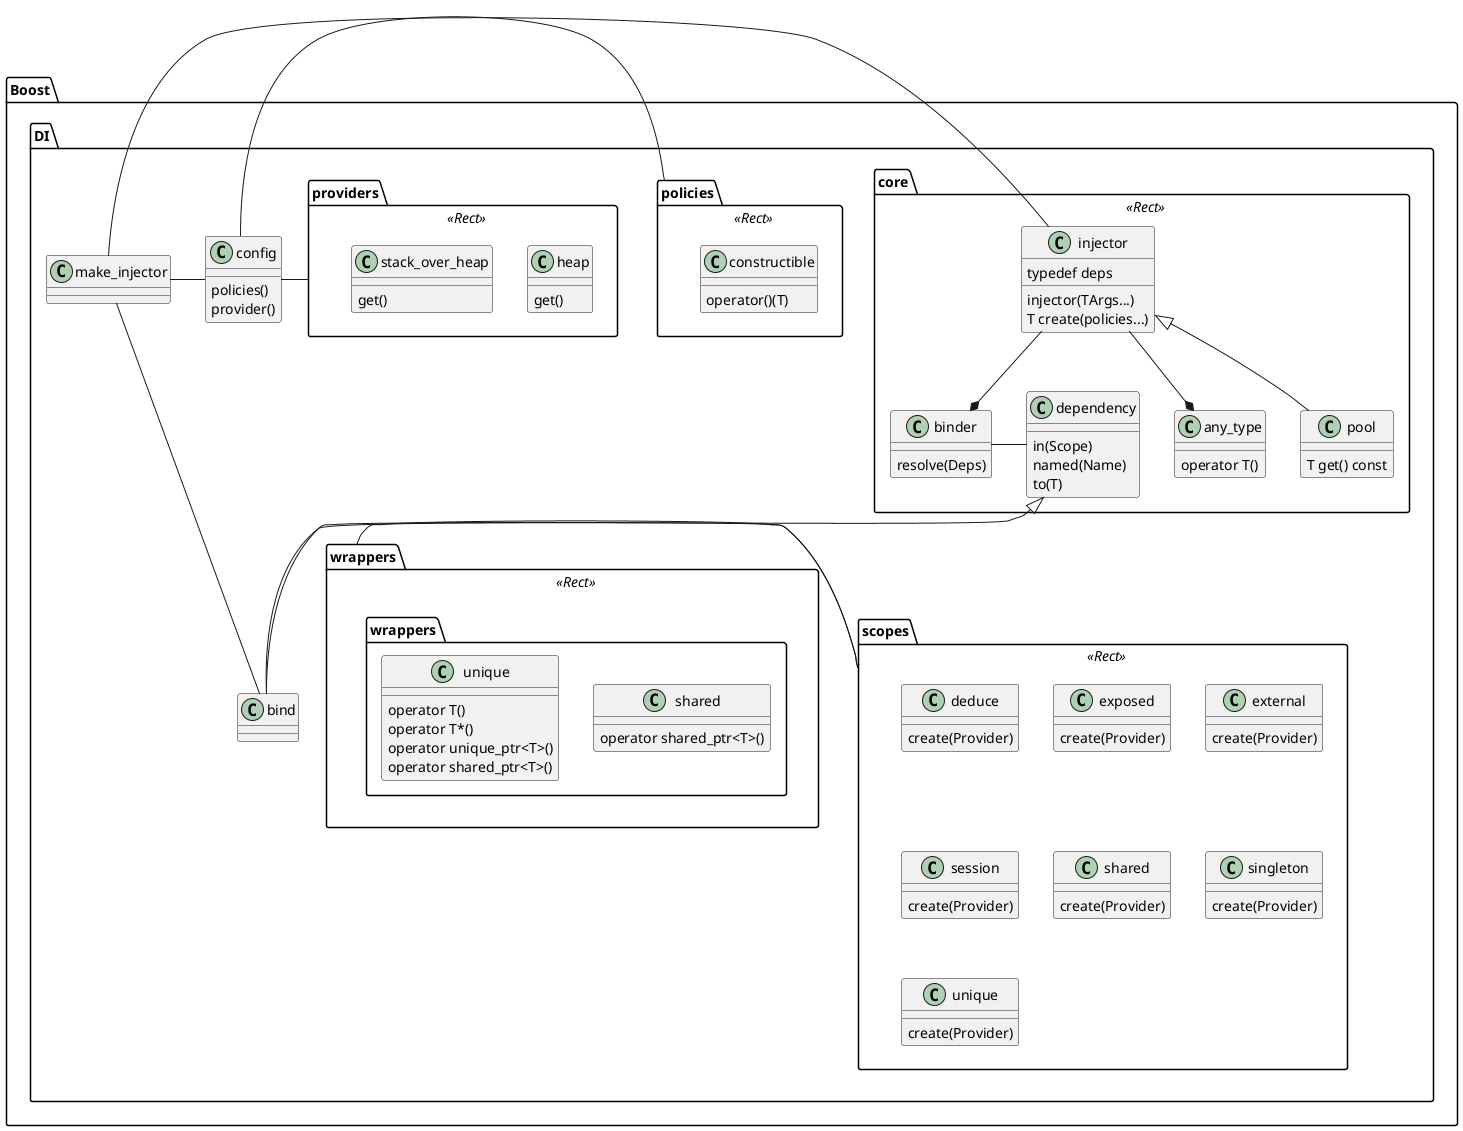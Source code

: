 '
' Copyright (c) 2012-2016 Krzysztof Jusiak (krzysztof at jusiak dot net)
'
' Distributed under the Boost Software License, Version 1.0.
' (See accompanying file LICENSE_1_0.txt or copy at http://www.boost.org/LICENSE_1_0.txt)
'
@startuml

package Boost.DI {

    package core <<Rect>> {
        class any_type {
            operator T()
        }
        class binder {
            resolve(Deps)
        }
        class dependency {
            in(Scope)
            named(Name)
            to(T)
        }
        class injector {
            typedef deps
            injector(TArgs...)
            T create(policies...)
        }
        class pool {
            T get() const
        }
    }

    package scopes <<Rect>> {
        class deduce {
            create(Provider)
        }
        class exposed {
            create(Provider)
        }
        class external {
            create(Provider)
        }
        class session {
            create(Provider)
        }
        class shared {
            create(Provider)
        }
        class singleton {
            create(Provider)
        }
        class unique {
            create(Provider)
        }
    }

    package policies <<Rect>> {
        class constructible {
            operator()(T)
        }
    }

    package providers <<Rect>> {
        class heap {
            get()
        }

        class stack_over_heap {
            get()
        }
    }

    package wrappers <<Rect>> {
        class wrappers.shared {
            operator shared_ptr<T>()
        }
        class wrappers.unique {
            operator T()
            operator T*()
            operator unique_ptr<T>()
            operator shared_ptr<T>()
        }
    }

    class bind {
    }

    class make_injector {
    }

    class config {
        policies()
        provider()
    }

    dependency <|-- bind
    scopes - bind
    make_injector - bind

    make_injector - injector
    make_injector - config
    config - policies
    config - providers
    scopes - wrappers
    binder - dependency

    injector <|-- pool
    injector --* binder
    injector --* any_type
}

@enduml

